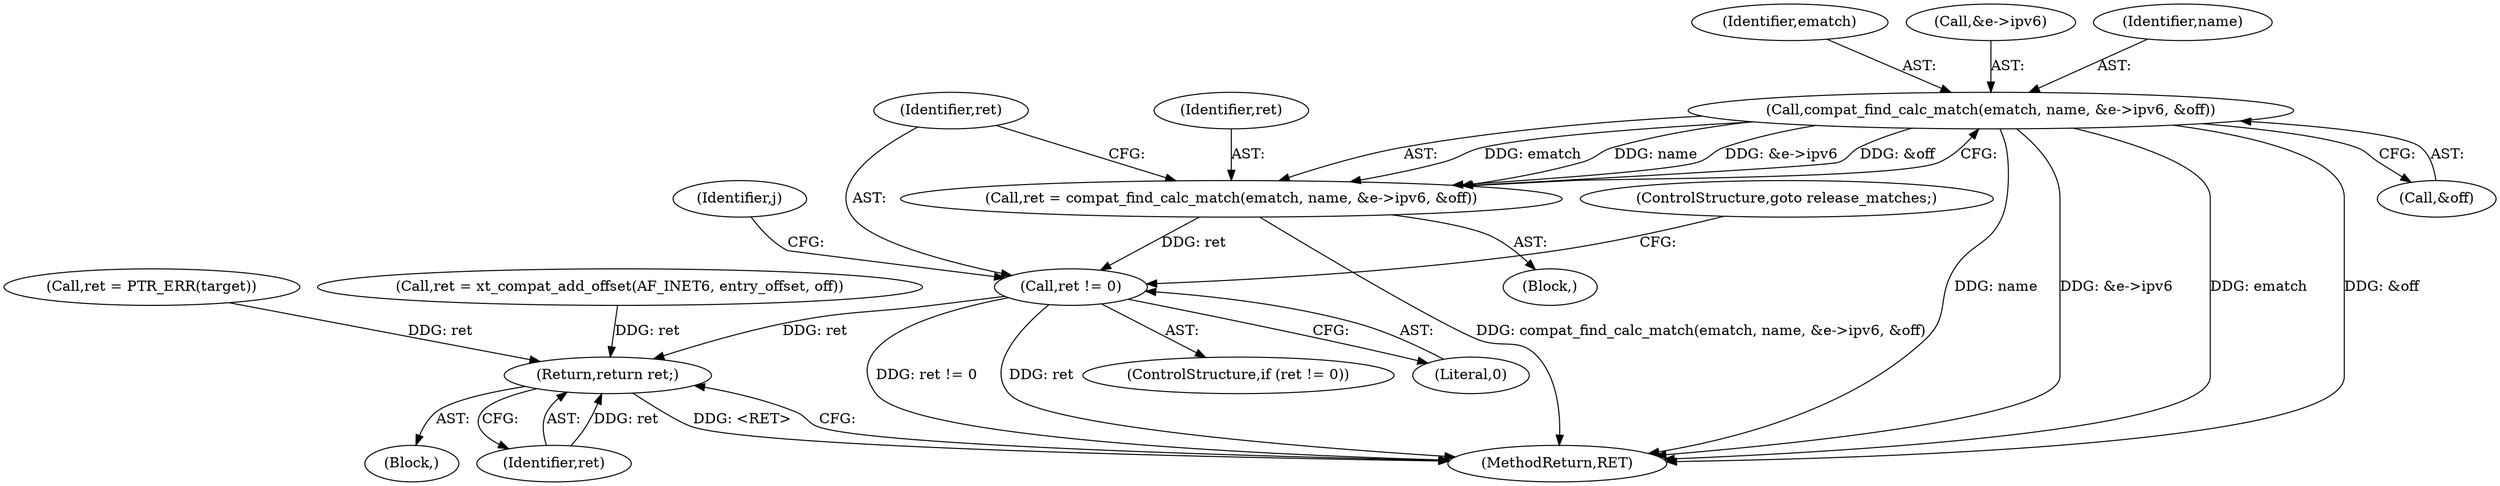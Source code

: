 digraph "0_linux_6e94e0cfb0887e4013b3b930fa6ab1fe6bb6ba91_3@pointer" {
"1000184" [label="(Call,compat_find_calc_match(ematch, name, &e->ipv6, &off))"];
"1000182" [label="(Call,ret = compat_find_calc_match(ematch, name, &e->ipv6, &off))"];
"1000194" [label="(Call,ret != 0)"];
"1000360" [label="(Return,return ret;)"];
"1000185" [label="(Identifier,ematch)"];
"1000187" [label="(Call,&e->ipv6)"];
"1000182" [label="(Call,ret = compat_find_calc_match(ematch, name, &e->ipv6, &off))"];
"1000362" [label="(MethodReturn,RET)"];
"1000183" [label="(Identifier,ret)"];
"1000193" [label="(ControlStructure,if (ret != 0))"];
"1000196" [label="(Literal,0)"];
"1000360" [label="(Return,return ret;)"];
"1000199" [label="(Identifier,j)"];
"1000184" [label="(Call,compat_find_calc_match(ematch, name, &e->ipv6, &off))"];
"1000191" [label="(Call,&off)"];
"1000186" [label="(Identifier,name)"];
"1000194" [label="(Call,ret != 0)"];
"1000112" [label="(Block,)"];
"1000235" [label="(Call,ret = PTR_ERR(target))"];
"1000195" [label="(Identifier,ret)"];
"1000197" [label="(ControlStructure,goto release_matches;)"];
"1000361" [label="(Identifier,ret)"];
"1000257" [label="(Call,ret = xt_compat_add_offset(AF_INET6, entry_offset, off))"];
"1000181" [label="(Block,)"];
"1000184" -> "1000182"  [label="AST: "];
"1000184" -> "1000191"  [label="CFG: "];
"1000185" -> "1000184"  [label="AST: "];
"1000186" -> "1000184"  [label="AST: "];
"1000187" -> "1000184"  [label="AST: "];
"1000191" -> "1000184"  [label="AST: "];
"1000182" -> "1000184"  [label="CFG: "];
"1000184" -> "1000362"  [label="DDG: name"];
"1000184" -> "1000362"  [label="DDG: &e->ipv6"];
"1000184" -> "1000362"  [label="DDG: ematch"];
"1000184" -> "1000362"  [label="DDG: &off"];
"1000184" -> "1000182"  [label="DDG: ematch"];
"1000184" -> "1000182"  [label="DDG: name"];
"1000184" -> "1000182"  [label="DDG: &e->ipv6"];
"1000184" -> "1000182"  [label="DDG: &off"];
"1000182" -> "1000181"  [label="AST: "];
"1000183" -> "1000182"  [label="AST: "];
"1000195" -> "1000182"  [label="CFG: "];
"1000182" -> "1000362"  [label="DDG: compat_find_calc_match(ematch, name, &e->ipv6, &off)"];
"1000182" -> "1000194"  [label="DDG: ret"];
"1000194" -> "1000193"  [label="AST: "];
"1000194" -> "1000196"  [label="CFG: "];
"1000195" -> "1000194"  [label="AST: "];
"1000196" -> "1000194"  [label="AST: "];
"1000197" -> "1000194"  [label="CFG: "];
"1000199" -> "1000194"  [label="CFG: "];
"1000194" -> "1000362"  [label="DDG: ret != 0"];
"1000194" -> "1000362"  [label="DDG: ret"];
"1000194" -> "1000360"  [label="DDG: ret"];
"1000360" -> "1000112"  [label="AST: "];
"1000360" -> "1000361"  [label="CFG: "];
"1000361" -> "1000360"  [label="AST: "];
"1000362" -> "1000360"  [label="CFG: "];
"1000360" -> "1000362"  [label="DDG: <RET>"];
"1000361" -> "1000360"  [label="DDG: ret"];
"1000235" -> "1000360"  [label="DDG: ret"];
"1000257" -> "1000360"  [label="DDG: ret"];
}
